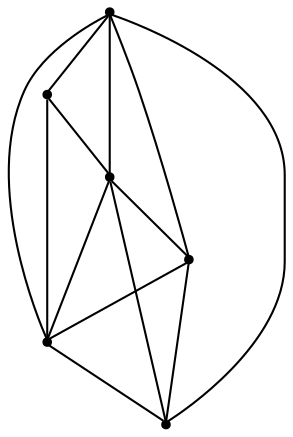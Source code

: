 graph {
  node [shape=point,comment="{\"directed\":false,\"doi\":\"10.4230/LIPIcs.GD.2024.29\",\"figure\":\"9 (2)\"}"]

  v0 [pos="1841.007573104158,967.7426303711853"]
  v1 [pos="2067.536207210867,579.6380384053602"]
  v2 [pos="2079.3295402277163,794.6308435807737"]
  v3 [pos="1988.2991428690366,514.53206158696"]
  v4 [pos="1693.7161305308869,514.53206158696"]
  v5 [pos="1602.6857331722067,794.6308435807737"]

  v0 -- v1 [id="-1",pos="1841.007573104158,967.7426303711853 1949.7672085989523,844.5881180296709 2025.276795698391,715.2212135122908 2067.536207210867,579.6380384053602"]
  v5 -- v2 [id="-2",pos="1602.6857331722067,794.6308435807737 2079.3295402277163,794.6308435807737 2079.3295402277163,794.6308435807737 2079.3295402277163,794.6308435807737"]
  v5 -- v0 [id="-3",pos="1602.6857331722067,794.6308435807737 1841.007573104158,967.7426303711853 1841.007573104158,967.7426303711853 1841.007573104158,967.7426303711853"]
  v5 -- v4 [id="-4",pos="1602.6857331722067,794.6308435807737 1693.7161305308869,514.53206158696 1693.7161305308869,514.53206158696 1693.7161305308869,514.53206158696"]
  v4 -- v0 [id="-5",pos="1693.7161305308869,514.53206158696 1841.007573104158,967.7426303711853 1841.007573104158,967.7426303711853 1841.007573104158,967.7426303711853"]
  v4 -- v3 [id="-6",pos="1693.7161305308869,514.53206158696 1988.2991428690366,514.53206158696 1988.2991428690366,514.53206158696 1988.2991428690366,514.53206158696"]
  v2 -- v1 [id="-7",pos="2079.3295402277163,794.6308435807737 2067.536207210867,579.6380384053602 2067.536207210867,579.6380384053602 2067.536207210867,579.6380384053602"]
  v2 -- v3 [id="-8",pos="2079.3295402277163,794.6308435807737 1988.2991428690366,514.53206158696 1988.2991428690366,514.53206158696 1988.2991428690366,514.53206158696"]
  v2 -- v0 [id="-9",pos="2079.3295402277163,794.6308435807737 1841.007573104158,967.7426303711853 1841.007573104158,967.7426303711853 1841.007573104158,967.7426303711853"]
  v0 -- v3 [id="-10",pos="1841.007573104158,967.7426303711853 1988.2991428690366,514.53206158696 1988.2991428690366,514.53206158696 1988.2991428690366,514.53206158696"]
  v2 -- v4 [id="-11",pos="2079.3295402277163,794.6308435807737 1693.7161305308869,514.53206158696 1693.7161305308869,514.53206158696 1693.7161305308869,514.53206158696"]
  v1 -- v3 [id="-12",pos="2067.536207210867,579.6380384053602 1988.2991428690366,514.53206158696 1988.2991428690366,514.53206158696 1988.2991428690366,514.53206158696"]
  v3 -- v5 [id="-13",pos="1988.2991428690366,514.53206158696 1602.6857331722067,794.6308435807737 1602.6857331722067,794.6308435807737 1602.6857331722067,794.6308435807737"]
}